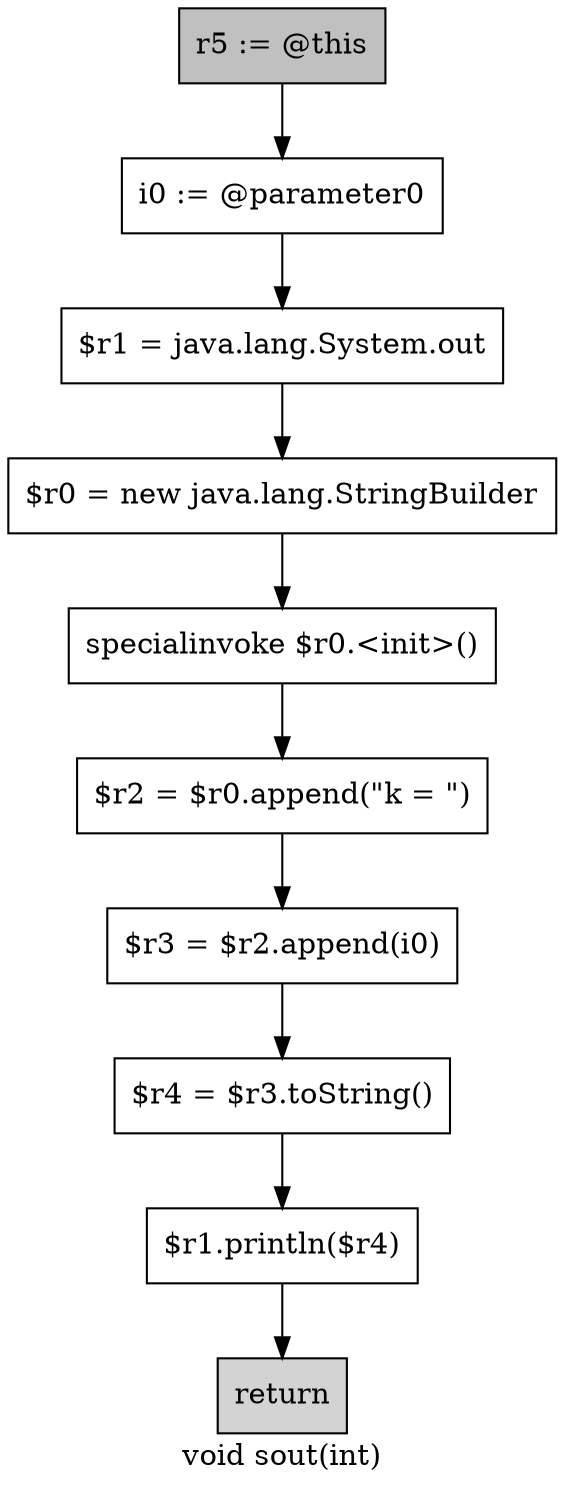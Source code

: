 digraph "void sout(int)" {
    label="void sout(int)";
    node [shape=box];
    "0" [style=filled,fillcolor=gray,label="r5 := @this",];
    "1" [label="i0 := @parameter0",];
    "0"->"1";
    "2" [label="$r1 = java.lang.System.out",];
    "1"->"2";
    "3" [label="$r0 = new java.lang.StringBuilder",];
    "2"->"3";
    "4" [label="specialinvoke $r0.<init>()",];
    "3"->"4";
    "5" [label="$r2 = $r0.append(\"k = \")",];
    "4"->"5";
    "6" [label="$r3 = $r2.append(i0)",];
    "5"->"6";
    "7" [label="$r4 = $r3.toString()",];
    "6"->"7";
    "8" [label="$r1.println($r4)",];
    "7"->"8";
    "9" [style=filled,fillcolor=lightgray,label="return",];
    "8"->"9";
}
